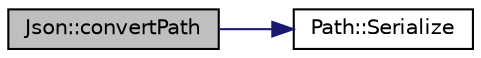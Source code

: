 digraph "Json::convertPath"
{
 // LATEX_PDF_SIZE
  edge [fontname="Helvetica",fontsize="10",labelfontname="Helvetica",labelfontsize="10"];
  node [fontname="Helvetica",fontsize="10",shape=record];
  rankdir="LR";
  Node1 [label="Json::convertPath",height=0.2,width=0.4,color="black", fillcolor="grey75", style="filled", fontcolor="black",tooltip="Convert from Path.h to string json."];
  Node1 -> Node2 [color="midnightblue",fontsize="10",style="solid",fontname="Helvetica"];
  Node2 [label="Path::Serialize",height=0.2,width=0.4,color="black", fillcolor="white", style="filled",URL="$class_path.html#ac4e965a13ebed28f029ecdec9602f994",tooltip="Method for loading the object's information into a json."];
}

